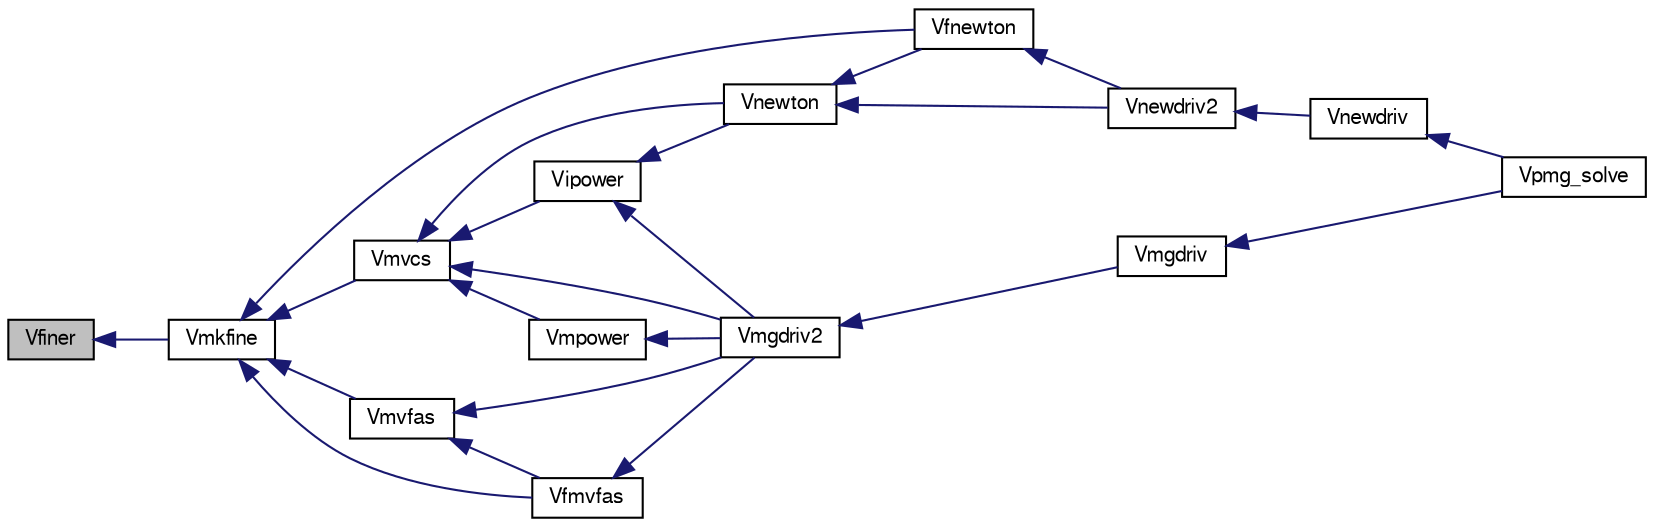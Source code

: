 digraph G
{
  edge [fontname="FreeSans",fontsize="10",labelfontname="FreeSans",labelfontsize="10"];
  node [fontname="FreeSans",fontsize="10",shape=record];
  rankdir=LR;
  Node1 [label="Vfiner",height=0.2,width=0.4,color="black", fillcolor="grey75", style="filled" fontcolor="black"];
  Node1 -> Node2 [dir=back,color="midnightblue",fontsize="10",style="solid",fontname="FreeSans"];
  Node2 [label="Vmkfine",height=0.2,width=0.4,color="black", fillcolor="white", style="filled",URL="$mgsubd_8c.html#a82485b6501df85321d3243d2a1f7a41a",tooltip="Refine a grid Compute the number of grid points in the finer grid, given the number of grid points in..."];
  Node2 -> Node3 [dir=back,color="midnightblue",fontsize="10",style="solid",fontname="FreeSans"];
  Node3 [label="Vfmvfas",height=0.2,width=0.4,color="black", fillcolor="white", style="filled",URL="$mgfasd_8c.html#a1be3411a48bb33478420cd2757f2ce10",tooltip="Nested iteration for a nonlinear multilevel method. Algorithm: nonlinear multigrid iteration (fas)..."];
  Node3 -> Node4 [dir=back,color="midnightblue",fontsize="10",style="solid",fontname="FreeSans"];
  Node4 [label="Vmgdriv2",height=0.2,width=0.4,color="black", fillcolor="white", style="filled",URL="$mgdrvd_8c.html#ad88069b85b98b96bcbfbf4bfab67c661",tooltip="Solves the pde using the multi-grid method."];
  Node4 -> Node5 [dir=back,color="midnightblue",fontsize="10",style="solid",fontname="FreeSans"];
  Node5 [label="Vmgdriv",height=0.2,width=0.4,color="black", fillcolor="white", style="filled",URL="$mgdrvd_8c.html#a67eecfd194462b66dbad001c2d04234d",tooltip="Multilevel solver driver."];
  Node5 -> Node6 [dir=back,color="midnightblue",fontsize="10",style="solid",fontname="FreeSans"];
  Node6 [label="Vpmg_solve",height=0.2,width=0.4,color="black", fillcolor="white", style="filled",URL="$group___vpmg.html#ga86a44c6ef4ada350900ef88e87428082",tooltip="Solve the PBE using PMG."];
  Node2 -> Node7 [dir=back,color="midnightblue",fontsize="10",style="solid",fontname="FreeSans"];
  Node7 [label="Vfnewton",height=0.2,width=0.4,color="black", fillcolor="white", style="filled",URL="$newtond_8c.html#af57dd61aeb1cc91a734b7ae494998b45",tooltip="Nested iteration for an inexact-newton-multilevel method."];
  Node7 -> Node8 [dir=back,color="midnightblue",fontsize="10",style="solid",fontname="FreeSans"];
  Node8 [label="Vnewdriv2",height=0.2,width=0.4,color="black", fillcolor="white", style="filled",URL="$newdrvd_8c.html#a8b2877638552af80324173636bf0506a",tooltip="Solves using Newton&#39;s Method."];
  Node8 -> Node9 [dir=back,color="midnightblue",fontsize="10",style="solid",fontname="FreeSans"];
  Node9 [label="Vnewdriv",height=0.2,width=0.4,color="black", fillcolor="white", style="filled",URL="$newdrvd_8c.html#a579debc5cc00c2e8e9901fa65e165a12",tooltip="Driver for a screaming inexact-newton-multilevel solver."];
  Node9 -> Node6 [dir=back,color="midnightblue",fontsize="10",style="solid",fontname="FreeSans"];
  Node2 -> Node10 [dir=back,color="midnightblue",fontsize="10",style="solid",fontname="FreeSans"];
  Node10 [label="Vmvcs",height=0.2,width=0.4,color="black", fillcolor="white", style="filled",URL="$mgcsd_8c.html#ab7f955448bd40d97f3b1b3ac91b9f21c",tooltip="Screaming linear multilevel method."];
  Node10 -> Node11 [dir=back,color="midnightblue",fontsize="10",style="solid",fontname="FreeSans"];
  Node11 [label="Vipower",height=0.2,width=0.4,color="black", fillcolor="white", style="filled",URL="$powerd_8c.html#a3030c9767b2af14a85568d75a6c7e07f",tooltip="Standard inverse power method for minimum eigenvalue estimation."];
  Node11 -> Node4 [dir=back,color="midnightblue",fontsize="10",style="solid",fontname="FreeSans"];
  Node11 -> Node12 [dir=back,color="midnightblue",fontsize="10",style="solid",fontname="FreeSans"];
  Node12 [label="Vnewton",height=0.2,width=0.4,color="black", fillcolor="white", style="filled",URL="$newtond_8c.html#a245e790ae6e221440d7090bc58616a75",tooltip="Inexact-newton-multilevel method."];
  Node12 -> Node7 [dir=back,color="midnightblue",fontsize="10",style="solid",fontname="FreeSans"];
  Node12 -> Node8 [dir=back,color="midnightblue",fontsize="10",style="solid",fontname="FreeSans"];
  Node10 -> Node4 [dir=back,color="midnightblue",fontsize="10",style="solid",fontname="FreeSans"];
  Node10 -> Node13 [dir=back,color="midnightblue",fontsize="10",style="solid",fontname="FreeSans"];
  Node13 [label="Vmpower",height=0.2,width=0.4,color="black", fillcolor="white", style="filled",URL="$powerd_8c.html#a5240f02110d5da3a8952817913fffcbd"];
  Node13 -> Node4 [dir=back,color="midnightblue",fontsize="10",style="solid",fontname="FreeSans"];
  Node10 -> Node12 [dir=back,color="midnightblue",fontsize="10",style="solid",fontname="FreeSans"];
  Node2 -> Node14 [dir=back,color="midnightblue",fontsize="10",style="solid",fontname="FreeSans"];
  Node14 [label="Vmvfas",height=0.2,width=0.4,color="black", fillcolor="white", style="filled",URL="$mgfasd_8c.html#a7169bd5627c09e5d6760cba92ed0f3f0",tooltip="Nonlinear multilevel method."];
  Node14 -> Node3 [dir=back,color="midnightblue",fontsize="10",style="solid",fontname="FreeSans"];
  Node14 -> Node4 [dir=back,color="midnightblue",fontsize="10",style="solid",fontname="FreeSans"];
}
